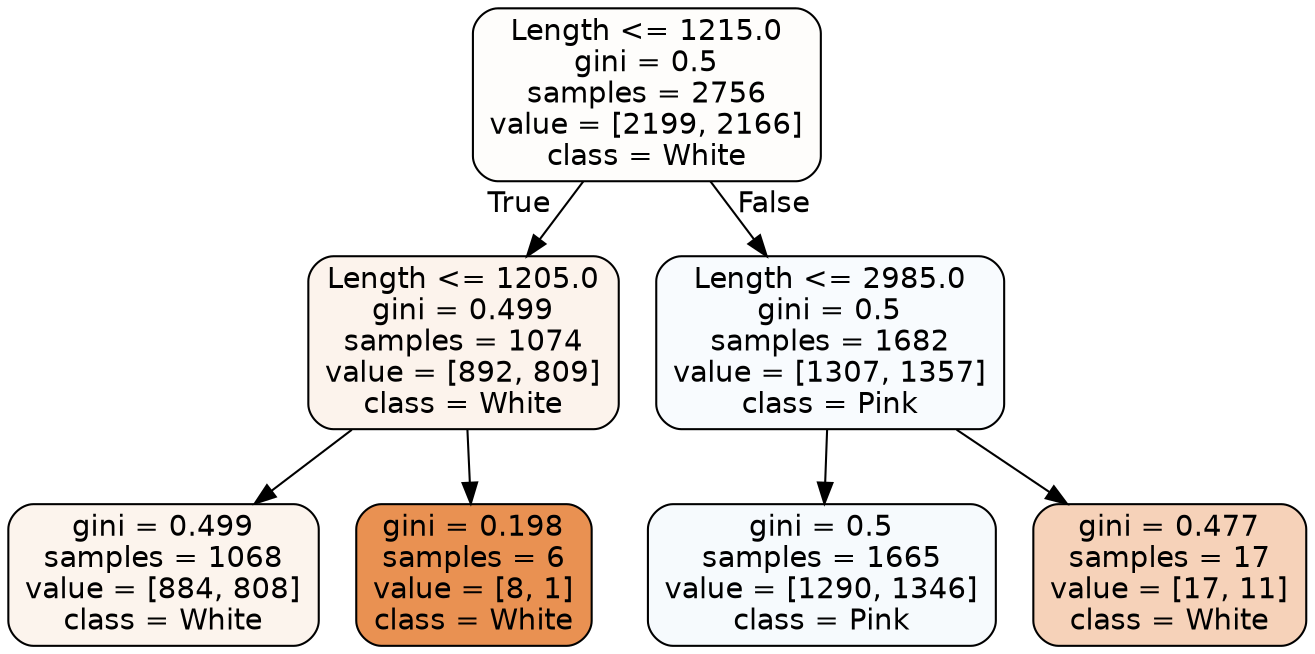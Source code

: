 digraph Tree {
node [shape=box, style="filled, rounded", color="black", fontname=helvetica] ;
edge [fontname=helvetica] ;
0 [label="Length <= 1215.0\ngini = 0.5\nsamples = 2756\nvalue = [2199, 2166]\nclass = White", fillcolor="#e5813904"] ;
1 [label="Length <= 1205.0\ngini = 0.499\nsamples = 1074\nvalue = [892, 809]\nclass = White", fillcolor="#e5813918"] ;
0 -> 1 [labeldistance=2.5, labelangle=45, headlabel="True"] ;
2 [label="gini = 0.499\nsamples = 1068\nvalue = [884, 808]\nclass = White", fillcolor="#e5813916"] ;
1 -> 2 ;
3 [label="gini = 0.198\nsamples = 6\nvalue = [8, 1]\nclass = White", fillcolor="#e58139df"] ;
1 -> 3 ;
4 [label="Length <= 2985.0\ngini = 0.5\nsamples = 1682\nvalue = [1307, 1357]\nclass = Pink", fillcolor="#399de509"] ;
0 -> 4 [labeldistance=2.5, labelangle=-45, headlabel="False"] ;
5 [label="gini = 0.5\nsamples = 1665\nvalue = [1290, 1346]\nclass = Pink", fillcolor="#399de50b"] ;
4 -> 5 ;
6 [label="gini = 0.477\nsamples = 17\nvalue = [17, 11]\nclass = White", fillcolor="#e581395a"] ;
4 -> 6 ;
}